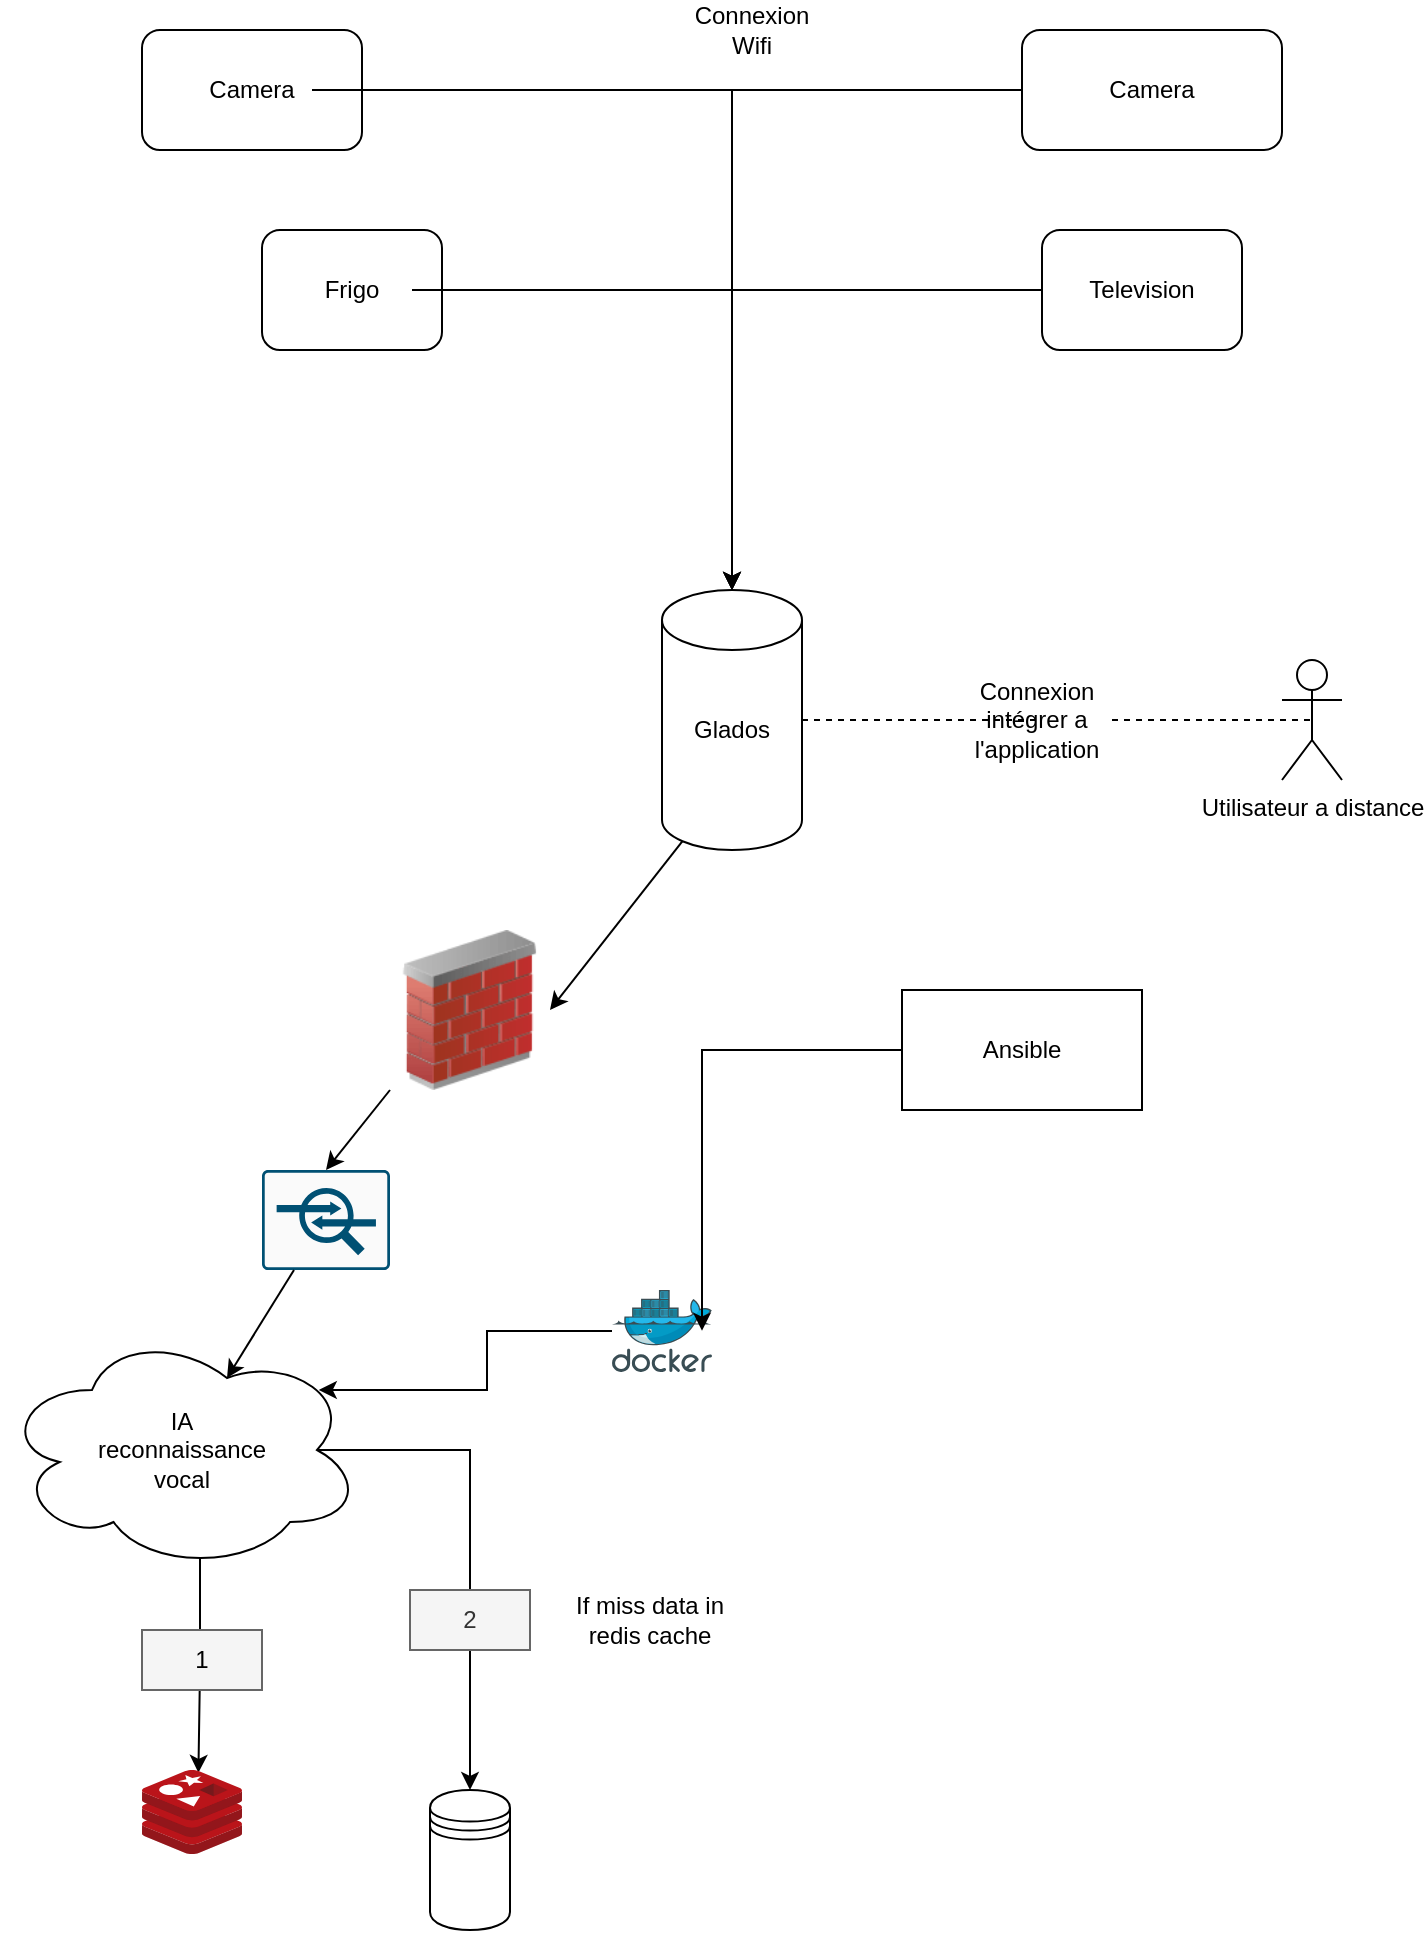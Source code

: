 <mxfile version="20.6.0" type="github">
  <diagram id="9EI7xeKPEm430Irxm6AQ" name="Page-1">
    <mxGraphModel dx="1534" dy="883" grid="1" gridSize="10" guides="1" tooltips="1" connect="1" arrows="1" fold="1" page="1" pageScale="1" pageWidth="827" pageHeight="1169" math="0" shadow="0">
      <root>
        <mxCell id="0" />
        <mxCell id="1" parent="0" />
        <mxCell id="NRLixDU5rPbuY8DBxhij-1" value="" style="shape=cylinder3;whiteSpace=wrap;html=1;boundedLbl=1;backgroundOutline=1;size=15;" vertex="1" parent="1">
          <mxGeometry x="350" y="320" width="70" height="130" as="geometry" />
        </mxCell>
        <mxCell id="NRLixDU5rPbuY8DBxhij-2" value="Glados" style="text;html=1;strokeColor=none;fillColor=none;align=center;verticalAlign=middle;whiteSpace=wrap;rounded=0;" vertex="1" parent="1">
          <mxGeometry x="355" y="375" width="60" height="30" as="geometry" />
        </mxCell>
        <mxCell id="NRLixDU5rPbuY8DBxhij-16" value="" style="rounded=1;whiteSpace=wrap;html=1;" vertex="1" parent="1">
          <mxGeometry x="90" y="40" width="110" height="60" as="geometry" />
        </mxCell>
        <mxCell id="NRLixDU5rPbuY8DBxhij-17" value="" style="rounded=1;whiteSpace=wrap;html=1;" vertex="1" parent="1">
          <mxGeometry x="150" y="140" width="90" height="60" as="geometry" />
        </mxCell>
        <mxCell id="NRLixDU5rPbuY8DBxhij-28" style="edgeStyle=orthogonalEdgeStyle;rounded=0;orthogonalLoop=1;jettySize=auto;html=1;exitX=0;exitY=0.5;exitDx=0;exitDy=0;" edge="1" parent="1" source="NRLixDU5rPbuY8DBxhij-18" target="NRLixDU5rPbuY8DBxhij-1">
          <mxGeometry relative="1" as="geometry" />
        </mxCell>
        <mxCell id="NRLixDU5rPbuY8DBxhij-18" value="" style="rounded=1;whiteSpace=wrap;html=1;" vertex="1" parent="1">
          <mxGeometry x="530" y="40" width="130" height="60" as="geometry" />
        </mxCell>
        <mxCell id="NRLixDU5rPbuY8DBxhij-27" style="edgeStyle=orthogonalEdgeStyle;rounded=0;orthogonalLoop=1;jettySize=auto;html=1;exitX=0;exitY=0.5;exitDx=0;exitDy=0;" edge="1" parent="1" source="NRLixDU5rPbuY8DBxhij-19" target="NRLixDU5rPbuY8DBxhij-1">
          <mxGeometry relative="1" as="geometry" />
        </mxCell>
        <mxCell id="NRLixDU5rPbuY8DBxhij-19" value="" style="rounded=1;whiteSpace=wrap;html=1;" vertex="1" parent="1">
          <mxGeometry x="540" y="140" width="100" height="60" as="geometry" />
        </mxCell>
        <mxCell id="NRLixDU5rPbuY8DBxhij-25" style="edgeStyle=orthogonalEdgeStyle;rounded=0;orthogonalLoop=1;jettySize=auto;html=1;" edge="1" parent="1" source="NRLixDU5rPbuY8DBxhij-20" target="NRLixDU5rPbuY8DBxhij-1">
          <mxGeometry relative="1" as="geometry" />
        </mxCell>
        <mxCell id="NRLixDU5rPbuY8DBxhij-20" value="Camera" style="text;html=1;strokeColor=none;fillColor=none;align=center;verticalAlign=middle;whiteSpace=wrap;rounded=0;" vertex="1" parent="1">
          <mxGeometry x="115" y="55" width="60" height="30" as="geometry" />
        </mxCell>
        <mxCell id="NRLixDU5rPbuY8DBxhij-26" style="edgeStyle=orthogonalEdgeStyle;rounded=0;orthogonalLoop=1;jettySize=auto;html=1;" edge="1" parent="1" source="NRLixDU5rPbuY8DBxhij-22" target="NRLixDU5rPbuY8DBxhij-1">
          <mxGeometry relative="1" as="geometry" />
        </mxCell>
        <mxCell id="NRLixDU5rPbuY8DBxhij-22" value="Frigo" style="text;html=1;strokeColor=none;fillColor=none;align=center;verticalAlign=middle;whiteSpace=wrap;rounded=0;" vertex="1" parent="1">
          <mxGeometry x="165" y="155" width="60" height="30" as="geometry" />
        </mxCell>
        <mxCell id="NRLixDU5rPbuY8DBxhij-23" value="Television" style="text;html=1;strokeColor=none;fillColor=none;align=center;verticalAlign=middle;whiteSpace=wrap;rounded=0;" vertex="1" parent="1">
          <mxGeometry x="560" y="155" width="60" height="30" as="geometry" />
        </mxCell>
        <mxCell id="NRLixDU5rPbuY8DBxhij-24" value="Camera" style="text;html=1;strokeColor=none;fillColor=none;align=center;verticalAlign=middle;whiteSpace=wrap;rounded=0;" vertex="1" parent="1">
          <mxGeometry x="565" y="55" width="60" height="30" as="geometry" />
        </mxCell>
        <mxCell id="NRLixDU5rPbuY8DBxhij-29" value="Connexion Wifi" style="text;html=1;strokeColor=none;fillColor=none;align=center;verticalAlign=middle;whiteSpace=wrap;rounded=0;" vertex="1" parent="1">
          <mxGeometry x="365" y="25" width="60" height="30" as="geometry" />
        </mxCell>
        <mxCell id="NRLixDU5rPbuY8DBxhij-53" style="edgeStyle=orthogonalEdgeStyle;rounded=0;orthogonalLoop=1;jettySize=auto;html=1;exitX=0.875;exitY=0.5;exitDx=0;exitDy=0;exitPerimeter=0;entryX=0.5;entryY=0;entryDx=0;entryDy=0;" edge="1" parent="1" source="NRLixDU5rPbuY8DBxhij-30" target="NRLixDU5rPbuY8DBxhij-52">
          <mxGeometry relative="1" as="geometry" />
        </mxCell>
        <mxCell id="NRLixDU5rPbuY8DBxhij-54" style="edgeStyle=orthogonalEdgeStyle;rounded=0;orthogonalLoop=1;jettySize=auto;html=1;exitX=0.55;exitY=0.95;exitDx=0;exitDy=0;exitPerimeter=0;entryX=0.564;entryY=0.034;entryDx=0;entryDy=0;entryPerimeter=0;" edge="1" parent="1" source="NRLixDU5rPbuY8DBxhij-30" target="NRLixDU5rPbuY8DBxhij-50">
          <mxGeometry relative="1" as="geometry" />
        </mxCell>
        <mxCell id="NRLixDU5rPbuY8DBxhij-30" value="" style="ellipse;shape=cloud;whiteSpace=wrap;html=1;" vertex="1" parent="1">
          <mxGeometry x="20" y="690" width="180" height="120" as="geometry" />
        </mxCell>
        <mxCell id="NRLixDU5rPbuY8DBxhij-31" value="IA reconnaissance vocal" style="text;html=1;strokeColor=none;fillColor=none;align=center;verticalAlign=middle;whiteSpace=wrap;rounded=0;" vertex="1" parent="1">
          <mxGeometry x="80" y="735" width="60" height="30" as="geometry" />
        </mxCell>
        <mxCell id="NRLixDU5rPbuY8DBxhij-37" value="" style="endArrow=none;dashed=1;html=1;rounded=0;exitX=1;exitY=0.5;exitDx=0;exitDy=0;exitPerimeter=0;entryX=0.5;entryY=0.5;entryDx=0;entryDy=0;entryPerimeter=0;startArrow=none;" edge="1" parent="1" source="NRLixDU5rPbuY8DBxhij-41" target="NRLixDU5rPbuY8DBxhij-38">
          <mxGeometry width="50" height="50" relative="1" as="geometry">
            <mxPoint x="450" y="380" as="sourcePoint" />
            <mxPoint x="620" y="380" as="targetPoint" />
          </mxGeometry>
        </mxCell>
        <mxCell id="NRLixDU5rPbuY8DBxhij-38" value="Utilisateur a distance" style="shape=umlActor;verticalLabelPosition=bottom;verticalAlign=top;html=1;outlineConnect=0;" vertex="1" parent="1">
          <mxGeometry x="660" y="355" width="30" height="60" as="geometry" />
        </mxCell>
        <mxCell id="NRLixDU5rPbuY8DBxhij-42" value="" style="image;html=1;image=img/lib/clip_art/networking/Firewall_02_128x128.png" vertex="1" parent="1">
          <mxGeometry x="214" y="490" width="80" height="80" as="geometry" />
        </mxCell>
        <mxCell id="NRLixDU5rPbuY8DBxhij-43" value="" style="sketch=0;points=[[0.015,0.015,0],[0.985,0.015,0],[0.985,0.985,0],[0.015,0.985,0],[0.25,0,0],[0.5,0,0],[0.75,0,0],[1,0.25,0],[1,0.5,0],[1,0.75,0],[0.75,1,0],[0.5,1,0],[0.25,1,0],[0,0.75,0],[0,0.5,0],[0,0.25,0]];verticalLabelPosition=bottom;html=1;verticalAlign=top;aspect=fixed;align=center;pointerEvents=1;shape=mxgraph.cisco19.rect;prIcon=ips_ids;fillColor=#FAFAFA;strokeColor=#005073;" vertex="1" parent="1">
          <mxGeometry x="150" y="610" width="64" height="50" as="geometry" />
        </mxCell>
        <mxCell id="NRLixDU5rPbuY8DBxhij-44" value="" style="endArrow=classic;html=1;rounded=0;exitX=0.145;exitY=1;exitDx=0;exitDy=-4.35;exitPerimeter=0;entryX=1;entryY=0.5;entryDx=0;entryDy=0;" edge="1" parent="1" source="NRLixDU5rPbuY8DBxhij-1" target="NRLixDU5rPbuY8DBxhij-42">
          <mxGeometry width="50" height="50" relative="1" as="geometry">
            <mxPoint x="510" y="420" as="sourcePoint" />
            <mxPoint x="560" y="370" as="targetPoint" />
          </mxGeometry>
        </mxCell>
        <mxCell id="NRLixDU5rPbuY8DBxhij-45" value="" style="endArrow=classic;html=1;rounded=0;exitX=0;exitY=1;exitDx=0;exitDy=0;entryX=0.5;entryY=0;entryDx=0;entryDy=0;entryPerimeter=0;" edge="1" parent="1" source="NRLixDU5rPbuY8DBxhij-42" target="NRLixDU5rPbuY8DBxhij-43">
          <mxGeometry width="50" height="50" relative="1" as="geometry">
            <mxPoint x="510" y="420" as="sourcePoint" />
            <mxPoint x="560" y="370" as="targetPoint" />
          </mxGeometry>
        </mxCell>
        <mxCell id="NRLixDU5rPbuY8DBxhij-46" value="" style="endArrow=classic;html=1;rounded=0;exitX=0.25;exitY=1;exitDx=0;exitDy=0;exitPerimeter=0;entryX=0.625;entryY=0.2;entryDx=0;entryDy=0;entryPerimeter=0;" edge="1" parent="1" source="NRLixDU5rPbuY8DBxhij-43" target="NRLixDU5rPbuY8DBxhij-30">
          <mxGeometry width="50" height="50" relative="1" as="geometry">
            <mxPoint x="510" y="420" as="sourcePoint" />
            <mxPoint x="560" y="370" as="targetPoint" />
          </mxGeometry>
        </mxCell>
        <mxCell id="NRLixDU5rPbuY8DBxhij-41" value="Connexion intégrer a l&#39;application" style="text;html=1;strokeColor=none;fillColor=none;align=center;verticalAlign=middle;whiteSpace=wrap;rounded=0;" vertex="1" parent="1">
          <mxGeometry x="500" y="365" width="75" height="40" as="geometry" />
        </mxCell>
        <mxCell id="NRLixDU5rPbuY8DBxhij-47" value="" style="endArrow=none;dashed=1;html=1;rounded=0;exitX=1;exitY=0.5;exitDx=0;exitDy=0;exitPerimeter=0;entryX=0.5;entryY=0.5;entryDx=0;entryDy=0;entryPerimeter=0;" edge="1" parent="1" source="NRLixDU5rPbuY8DBxhij-1" target="NRLixDU5rPbuY8DBxhij-41">
          <mxGeometry width="50" height="50" relative="1" as="geometry">
            <mxPoint x="420" y="385" as="sourcePoint" />
            <mxPoint x="675" y="385" as="targetPoint" />
          </mxGeometry>
        </mxCell>
        <mxCell id="NRLixDU5rPbuY8DBxhij-50" value="" style="sketch=0;aspect=fixed;html=1;points=[];align=center;image;fontSize=12;image=img/lib/mscae/Cache_Redis_Product.svg;" vertex="1" parent="1">
          <mxGeometry x="90" y="910" width="50" height="42" as="geometry" />
        </mxCell>
        <mxCell id="NRLixDU5rPbuY8DBxhij-52" value="" style="shape=datastore;whiteSpace=wrap;html=1;" vertex="1" parent="1">
          <mxGeometry x="234" y="920" width="40" height="70" as="geometry" />
        </mxCell>
        <mxCell id="NRLixDU5rPbuY8DBxhij-55" value="If miss data in redis cache" style="text;html=1;strokeColor=none;fillColor=none;align=center;verticalAlign=middle;whiteSpace=wrap;rounded=0;" vertex="1" parent="1">
          <mxGeometry x="294" y="820" width="100" height="30" as="geometry" />
        </mxCell>
        <mxCell id="NRLixDU5rPbuY8DBxhij-56" value="&lt;font color=&quot;#000000&quot;&gt;1&lt;/font&gt;" style="text;html=1;strokeColor=#666666;fillColor=#f5f5f5;align=center;verticalAlign=middle;whiteSpace=wrap;rounded=0;fontColor=#333333;" vertex="1" parent="1">
          <mxGeometry x="90" y="840" width="60" height="30" as="geometry" />
        </mxCell>
        <mxCell id="NRLixDU5rPbuY8DBxhij-57" value="2" style="text;html=1;strokeColor=#666666;fillColor=#f5f5f5;align=center;verticalAlign=middle;whiteSpace=wrap;rounded=0;fontColor=#333333;" vertex="1" parent="1">
          <mxGeometry x="224" y="820" width="60" height="30" as="geometry" />
        </mxCell>
        <mxCell id="NRLixDU5rPbuY8DBxhij-73" style="edgeStyle=orthogonalEdgeStyle;rounded=0;orthogonalLoop=1;jettySize=auto;html=1;entryX=0.88;entryY=0.25;entryDx=0;entryDy=0;entryPerimeter=0;fontColor=#000000;" edge="1" parent="1" source="NRLixDU5rPbuY8DBxhij-67" target="NRLixDU5rPbuY8DBxhij-30">
          <mxGeometry relative="1" as="geometry" />
        </mxCell>
        <mxCell id="NRLixDU5rPbuY8DBxhij-67" value="" style="sketch=0;aspect=fixed;html=1;points=[];align=center;image;fontSize=12;image=img/lib/mscae/Docker.svg;fontColor=#000000;" vertex="1" parent="1">
          <mxGeometry x="325" y="670" width="50" height="41" as="geometry" />
        </mxCell>
        <mxCell id="NRLixDU5rPbuY8DBxhij-76" style="edgeStyle=orthogonalEdgeStyle;rounded=0;orthogonalLoop=1;jettySize=auto;html=1;exitX=0;exitY=0.5;exitDx=0;exitDy=0;entryX=0.9;entryY=0.496;entryDx=0;entryDy=0;entryPerimeter=0;fontColor=#000000;" edge="1" parent="1" source="NRLixDU5rPbuY8DBxhij-74" target="NRLixDU5rPbuY8DBxhij-67">
          <mxGeometry relative="1" as="geometry" />
        </mxCell>
        <mxCell id="NRLixDU5rPbuY8DBxhij-74" value="" style="rounded=0;whiteSpace=wrap;html=1;fontColor=#000000;" vertex="1" parent="1">
          <mxGeometry x="470" y="520" width="120" height="60" as="geometry" />
        </mxCell>
        <mxCell id="NRLixDU5rPbuY8DBxhij-75" value="Ansible" style="text;html=1;strokeColor=none;fillColor=none;align=center;verticalAlign=middle;whiteSpace=wrap;rounded=0;fontColor=#000000;" vertex="1" parent="1">
          <mxGeometry x="500" y="535" width="60" height="30" as="geometry" />
        </mxCell>
      </root>
    </mxGraphModel>
  </diagram>
</mxfile>
